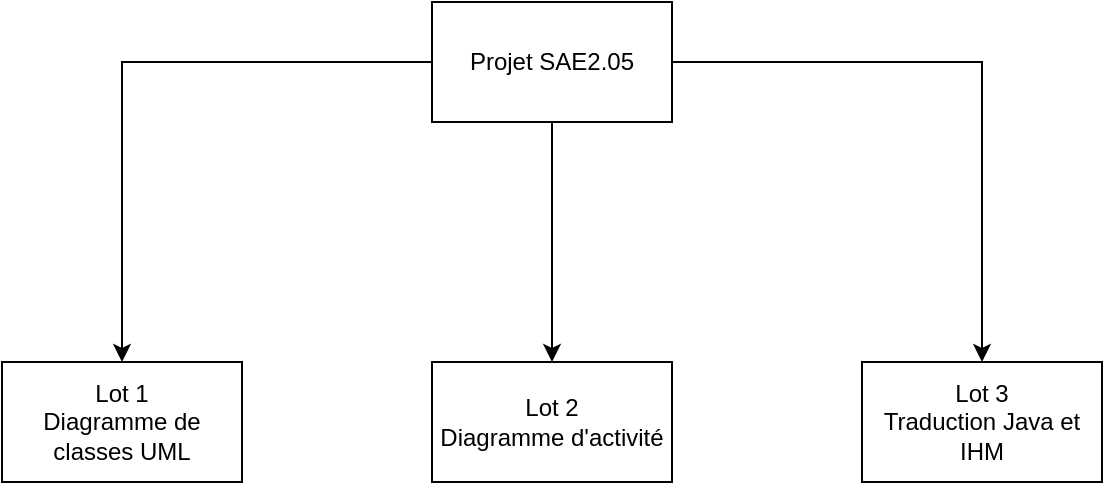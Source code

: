 <mxfile version="24.4.7" type="github">
  <diagram name="Page-1" id="CO8yeSKtxnCOvxcArI1l">
    <mxGraphModel dx="794" dy="702" grid="1" gridSize="10" guides="1" tooltips="1" connect="1" arrows="1" fold="1" page="1" pageScale="1" pageWidth="850" pageHeight="1100" math="0" shadow="0">
      <root>
        <mxCell id="0" />
        <mxCell id="1" parent="0" />
        <mxCell id="7seAyAgcbINuPAuelUQ2-5" value="" style="edgeStyle=orthogonalEdgeStyle;rounded=0;orthogonalLoop=1;jettySize=auto;html=1;" edge="1" parent="1" source="7seAyAgcbINuPAuelUQ2-1" target="7seAyAgcbINuPAuelUQ2-4">
          <mxGeometry relative="1" as="geometry" />
        </mxCell>
        <mxCell id="7seAyAgcbINuPAuelUQ2-11" value="" style="edgeStyle=orthogonalEdgeStyle;rounded=0;orthogonalLoop=1;jettySize=auto;html=1;" edge="1" parent="1" source="7seAyAgcbINuPAuelUQ2-1" target="7seAyAgcbINuPAuelUQ2-10">
          <mxGeometry relative="1" as="geometry" />
        </mxCell>
        <mxCell id="7seAyAgcbINuPAuelUQ2-13" value="" style="edgeStyle=orthogonalEdgeStyle;rounded=0;orthogonalLoop=1;jettySize=auto;html=1;" edge="1" parent="1" source="7seAyAgcbINuPAuelUQ2-1" target="7seAyAgcbINuPAuelUQ2-12">
          <mxGeometry relative="1" as="geometry" />
        </mxCell>
        <mxCell id="7seAyAgcbINuPAuelUQ2-1" value="Projet SAE2.05" style="rounded=0;whiteSpace=wrap;html=1;" vertex="1" parent="1">
          <mxGeometry x="365" y="180" width="120" height="60" as="geometry" />
        </mxCell>
        <mxCell id="7seAyAgcbINuPAuelUQ2-4" value="&lt;div&gt;Lot 1&lt;/div&gt;&lt;div&gt;Diagramme de classes UML&lt;br&gt;&lt;/div&gt;" style="whiteSpace=wrap;html=1;rounded=0;" vertex="1" parent="1">
          <mxGeometry x="150" y="360" width="120" height="60" as="geometry" />
        </mxCell>
        <mxCell id="7seAyAgcbINuPAuelUQ2-10" value="&lt;div&gt;Lot 3&lt;/div&gt;&lt;div&gt;Traduction Java et IHM&lt;br&gt;&lt;/div&gt;" style="whiteSpace=wrap;html=1;rounded=0;" vertex="1" parent="1">
          <mxGeometry x="580" y="360" width="120" height="60" as="geometry" />
        </mxCell>
        <mxCell id="7seAyAgcbINuPAuelUQ2-12" value="&lt;div&gt;Lot 2&lt;/div&gt;&lt;div&gt;Diagramme d&#39;activité&lt;br&gt;&lt;/div&gt;" style="whiteSpace=wrap;html=1;rounded=0;" vertex="1" parent="1">
          <mxGeometry x="365" y="360" width="120" height="60" as="geometry" />
        </mxCell>
      </root>
    </mxGraphModel>
  </diagram>
</mxfile>
